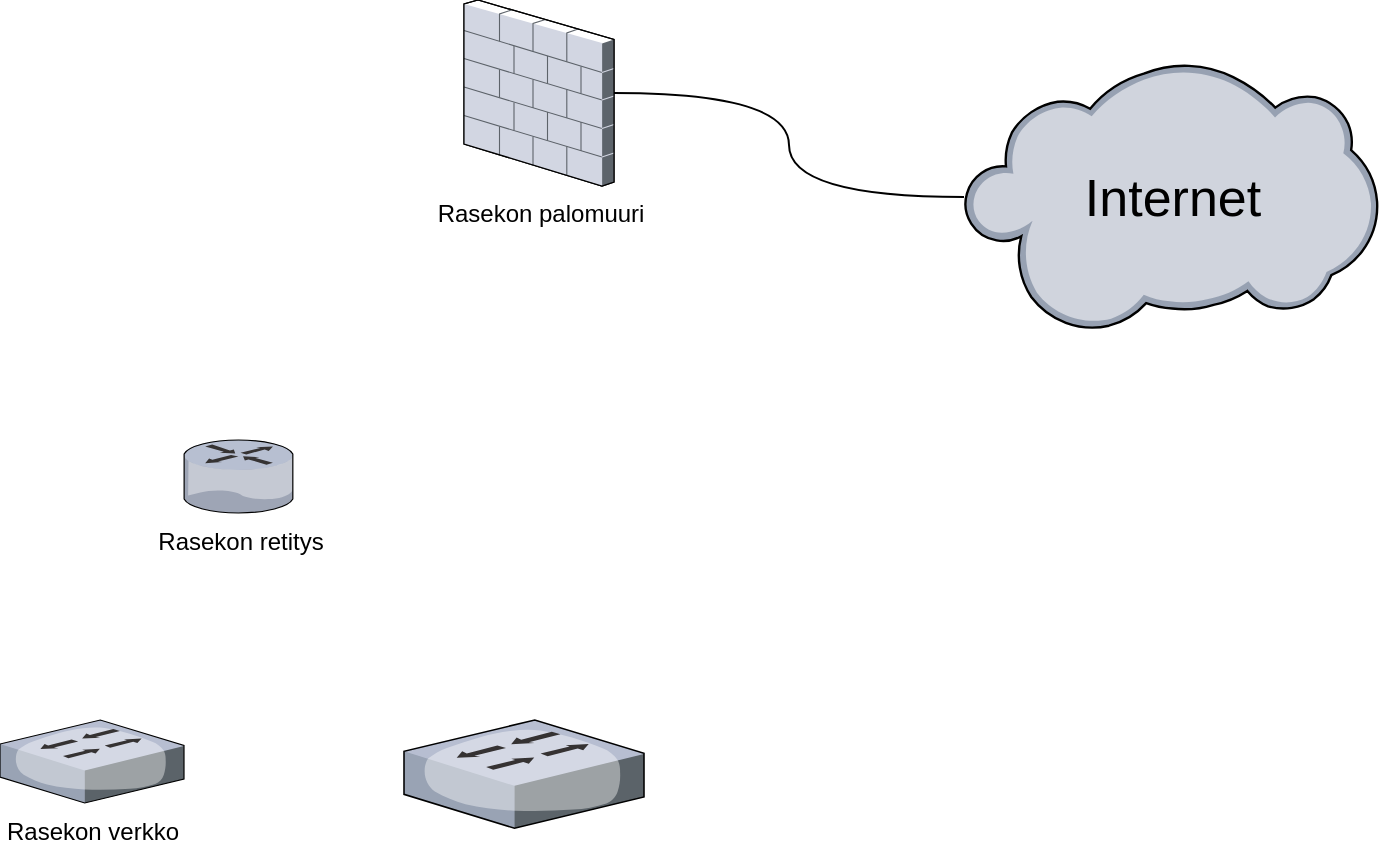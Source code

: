 <mxfile version="20.2.3" type="device"><diagram id="nRwXt8k-fJj9eVrECJma" name="Page-1"><mxGraphModel dx="1102" dy="802" grid="1" gridSize="10" guides="1" tooltips="1" connect="1" arrows="1" fold="1" page="1" pageScale="1" pageWidth="827" pageHeight="1169" math="0" shadow="0"><root><mxCell id="0"/><mxCell id="1" parent="0"/><mxCell id="yF3PAC4yYitFy5vpVO7R-3" style="edgeStyle=orthogonalEdgeStyle;orthogonalLoop=1;jettySize=auto;html=1;fontSize=26;curved=1;endArrow=none;endFill=0;" parent="1" source="yF3PAC4yYitFy5vpVO7R-1" target="yF3PAC4yYitFy5vpVO7R-2" edge="1"><mxGeometry relative="1" as="geometry"/></mxCell><mxCell id="yF3PAC4yYitFy5vpVO7R-1" value="Rasekon palomuuri" style="verticalLabelPosition=bottom;sketch=0;aspect=fixed;html=1;verticalAlign=top;strokeColor=none;align=center;outlineConnect=0;shape=mxgraph.citrix.firewall;" parent="1" vertex="1"><mxGeometry x="350" y="40" width="75" height="93" as="geometry"/></mxCell><mxCell id="yF3PAC4yYitFy5vpVO7R-2" value="Internet" style="verticalLabelPosition=middle;sketch=0;aspect=fixed;html=1;verticalAlign=middle;strokeColor=none;align=center;outlineConnect=0;shape=mxgraph.citrix.cloud;labelPosition=center;fontSize=26;" parent="1" vertex="1"><mxGeometry x="600" y="71" width="207.02" height="135.1" as="geometry"/></mxCell><mxCell id="yF3PAC4yYitFy5vpVO7R-4" value="Rasekon retitys" style="verticalLabelPosition=bottom;sketch=0;aspect=fixed;html=1;verticalAlign=top;strokeColor=none;align=center;outlineConnect=0;shape=mxgraph.citrix.router;fontFamily=Helvetica;fontSize=12;fontColor=default;" parent="1" vertex="1"><mxGeometry x="210" y="260" width="55" height="36.5" as="geometry"/></mxCell><mxCell id="yF3PAC4yYitFy5vpVO7R-7" value="Rasekon verkko" style="verticalLabelPosition=bottom;sketch=0;aspect=fixed;html=1;verticalAlign=top;strokeColor=none;align=center;outlineConnect=0;shape=mxgraph.citrix.switch;fontFamily=Helvetica;fontSize=12;fontColor=default;" parent="1" vertex="1"><mxGeometry x="118" y="400" width="92" height="41.5" as="geometry"/></mxCell><mxCell id="yF3PAC4yYitFy5vpVO7R-8" value="" style="verticalLabelPosition=bottom;sketch=0;aspect=fixed;html=1;verticalAlign=top;strokeColor=none;align=center;outlineConnect=0;shape=mxgraph.citrix.switch;fontFamily=Helvetica;fontSize=12;fontColor=default;" parent="1" vertex="1"><mxGeometry x="320" y="400" width="120" height="54.13" as="geometry"/></mxCell></root></mxGraphModel></diagram></mxfile>